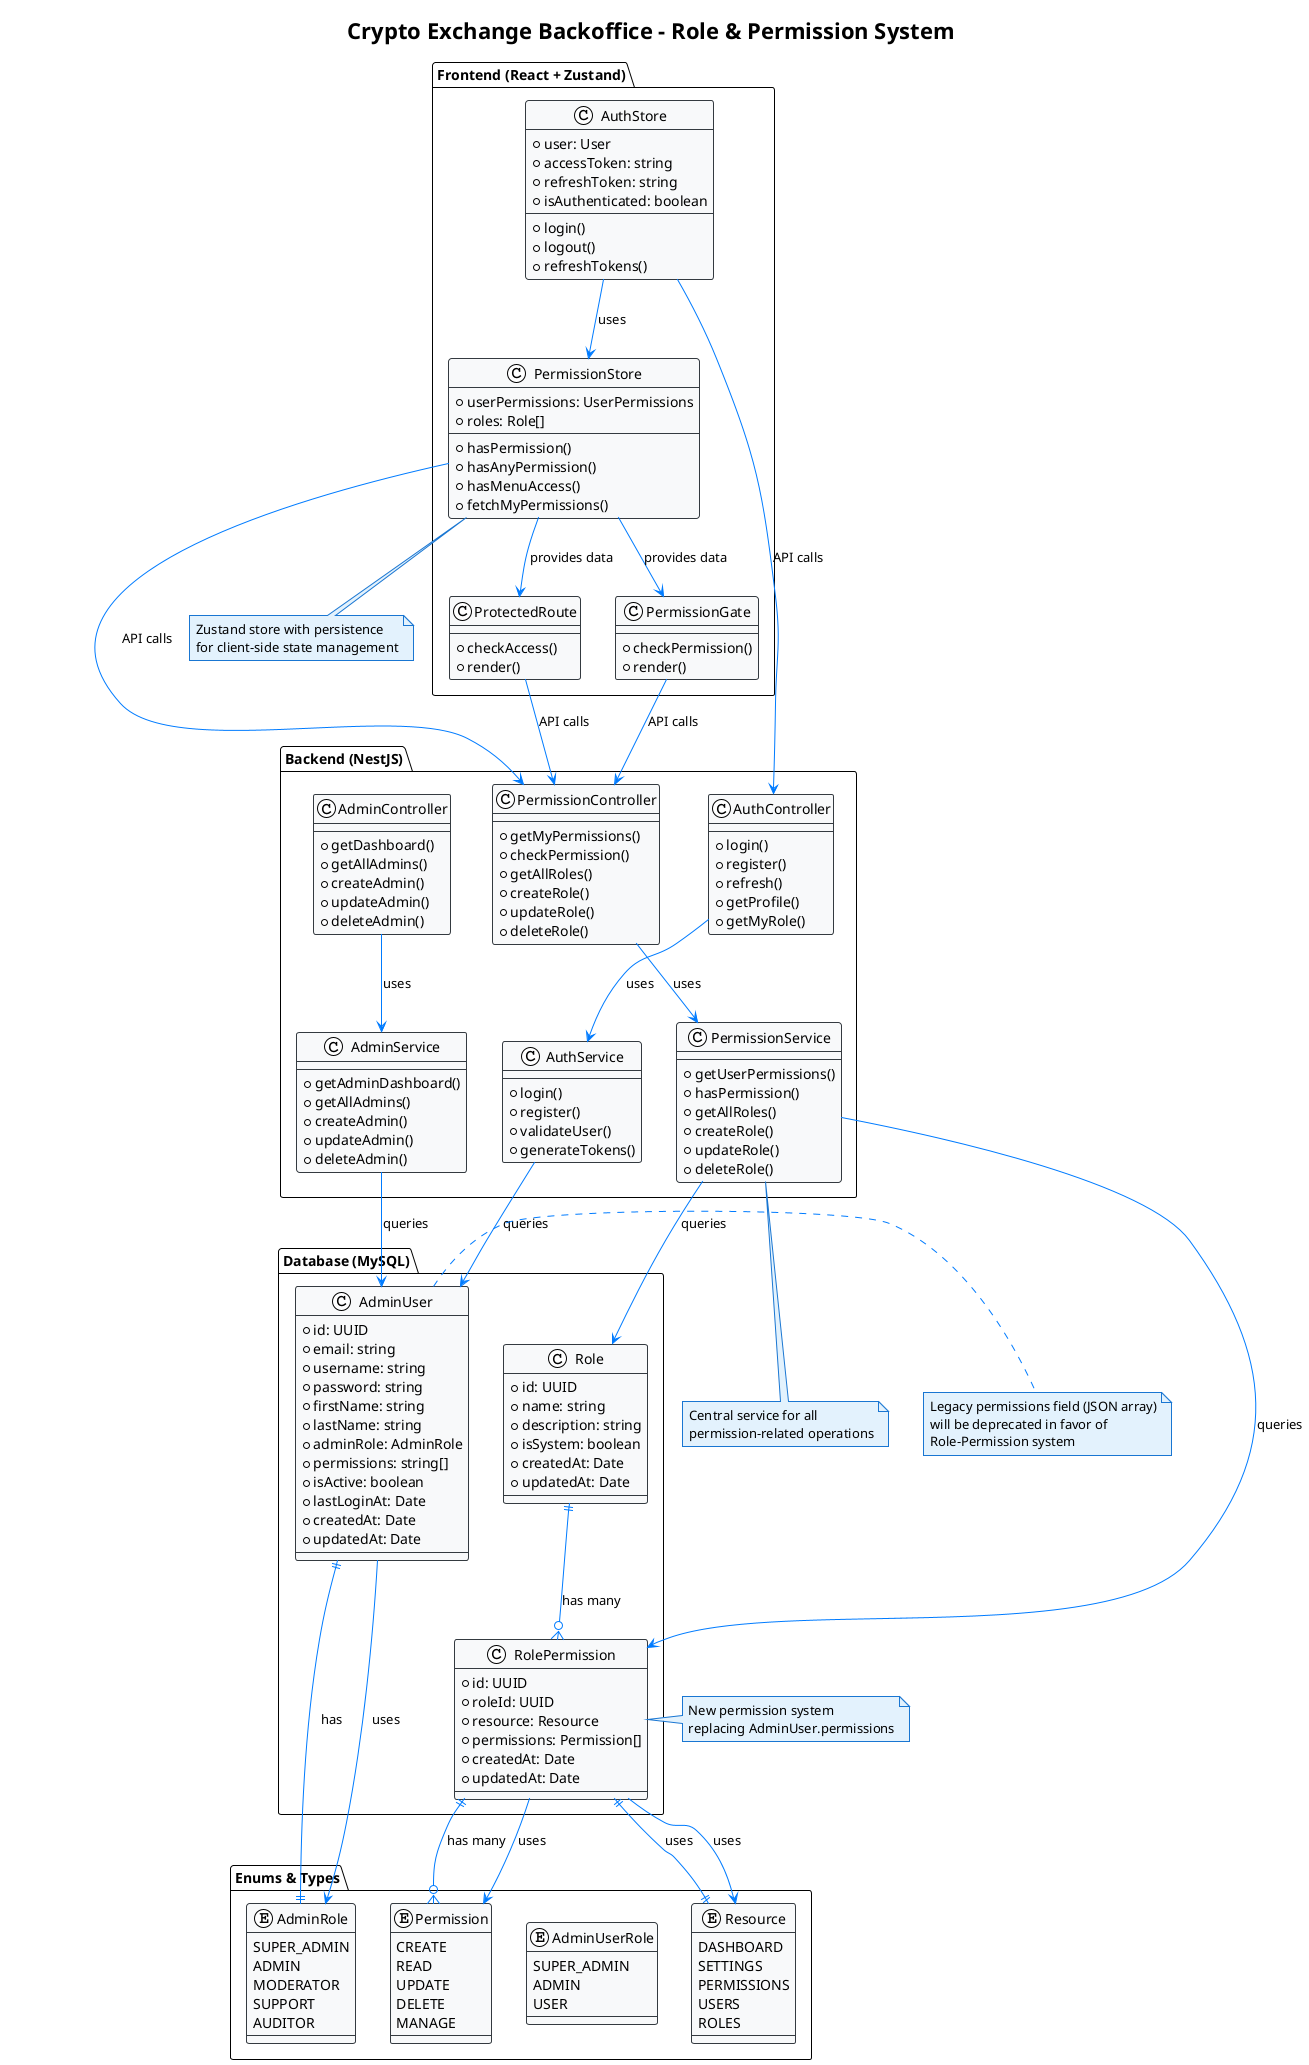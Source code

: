 @startuml Role Permission System Architecture

!theme plain
skinparam backgroundColor #FFFFFF
skinparam classBackgroundColor #F8F9FA
skinparam classBorderColor #343A40
skinparam arrowColor #007BFF
skinparam noteBackgroundColor #E3F2FD
skinparam noteBorderColor #1976D2

title Crypto Exchange Backoffice - Role & Permission System

package "Frontend (React + Zustand)" {
  class AuthStore {
    + user: User
    + accessToken: string
    + refreshToken: string
    + isAuthenticated: boolean
    + login()
    + logout()
    + refreshTokens()
  }
  
  class PermissionStore {
    + userPermissions: UserPermissions
    + roles: Role[]
    + hasPermission()
    + hasAnyPermission()
    + hasMenuAccess()
    + fetchMyPermissions()
  }
  
  class PermissionGate {
    + checkPermission()
    + render()
  }
  
  class ProtectedRoute {
    + checkAccess()
    + render()
  }
}

package "Backend (NestJS)" {
  class AuthController {
    + login()
    + register()
    + refresh()
    + getProfile()
    + getMyRole()
  }
  
  class PermissionController {
    + getMyPermissions()
    + checkPermission()
    + getAllRoles()
    + createRole()
    + updateRole()
    + deleteRole()
  }
  
  class AdminController {
    + getDashboard()
    + getAllAdmins()
    + createAdmin()
    + updateAdmin()
    + deleteAdmin()
  }
  
  class AuthService {
    + login()
    + register()
    + validateUser()
    + generateTokens()
  }
  
  class PermissionService {
    + getUserPermissions()
    + hasPermission()
    + getAllRoles()
    + createRole()
    + updateRole()
    + deleteRole()
  }
  
  class AdminService {
    + getAdminDashboard()
    + getAllAdmins()
    + createAdmin()
    + updateAdmin()
    + deleteAdmin()
  }
}

package "Database (MySQL)" {
  class AdminUser {
    + id: UUID
    + email: string
    + username: string
    + password: string
    + firstName: string
    + lastName: string
    + adminRole: AdminRole
    + permissions: string[]
    + isActive: boolean
    + lastLoginAt: Date
    + createdAt: Date
    + updatedAt: Date
  }
  
  class Role {
    + id: UUID
    + name: string
    + description: string
    + isSystem: boolean
    + createdAt: Date
    + updatedAt: Date
  }
  
  class RolePermission {
    + id: UUID
    + roleId: UUID
    + resource: Resource
    + permissions: Permission[]
    + createdAt: Date
    + updatedAt: Date
  }
}

package "Enums & Types" {
  enum AdminRole {
    SUPER_ADMIN
    ADMIN
    MODERATOR
    SUPPORT
    AUDITOR
  }
  
  enum AdminUserRole {
    SUPER_ADMIN
    ADMIN
    USER
  }
  
  enum Resource {
    DASHBOARD
    SETTINGS
    PERMISSIONS
    USERS
    ROLES
  }
  
  enum Permission {
    CREATE
    READ
    UPDATE
    DELETE
    MANAGE
  }
}

' Frontend relationships
AuthStore --> PermissionStore : uses
PermissionStore --> PermissionGate : provides data
PermissionStore --> ProtectedRoute : provides data

' Backend relationships
AuthController --> AuthService : uses
PermissionController --> PermissionService : uses
AdminController --> AdminService : uses

' Service to Database relationships
AuthService --> AdminUser : queries
PermissionService --> Role : queries
PermissionService --> RolePermission : queries
AdminService --> AdminUser : queries

' Database relationships
AdminUser ||--|| AdminRole : has
Role ||--o{ RolePermission : has many
RolePermission ||--|| Resource : uses
RolePermission ||--o{ Permission : has many

' Frontend to Backend relationships
AuthStore --> AuthController : API calls
PermissionStore --> PermissionController : API calls
PermissionGate --> PermissionController : API calls
ProtectedRoute --> PermissionController : API calls

' Enum relationships
AdminUser --> AdminRole : uses
RolePermission --> Resource : uses
RolePermission --> Permission : uses

note right of AdminUser
  Legacy permissions field (JSON array)
  will be deprecated in favor of
  Role-Permission system
end note

note right of RolePermission
  New permission system
  replacing AdminUser.permissions
end note

note bottom of PermissionStore
  Zustand store with persistence
  for client-side state management
end note

note bottom of PermissionService
  Central service for all
  permission-related operations
end note

@enduml
